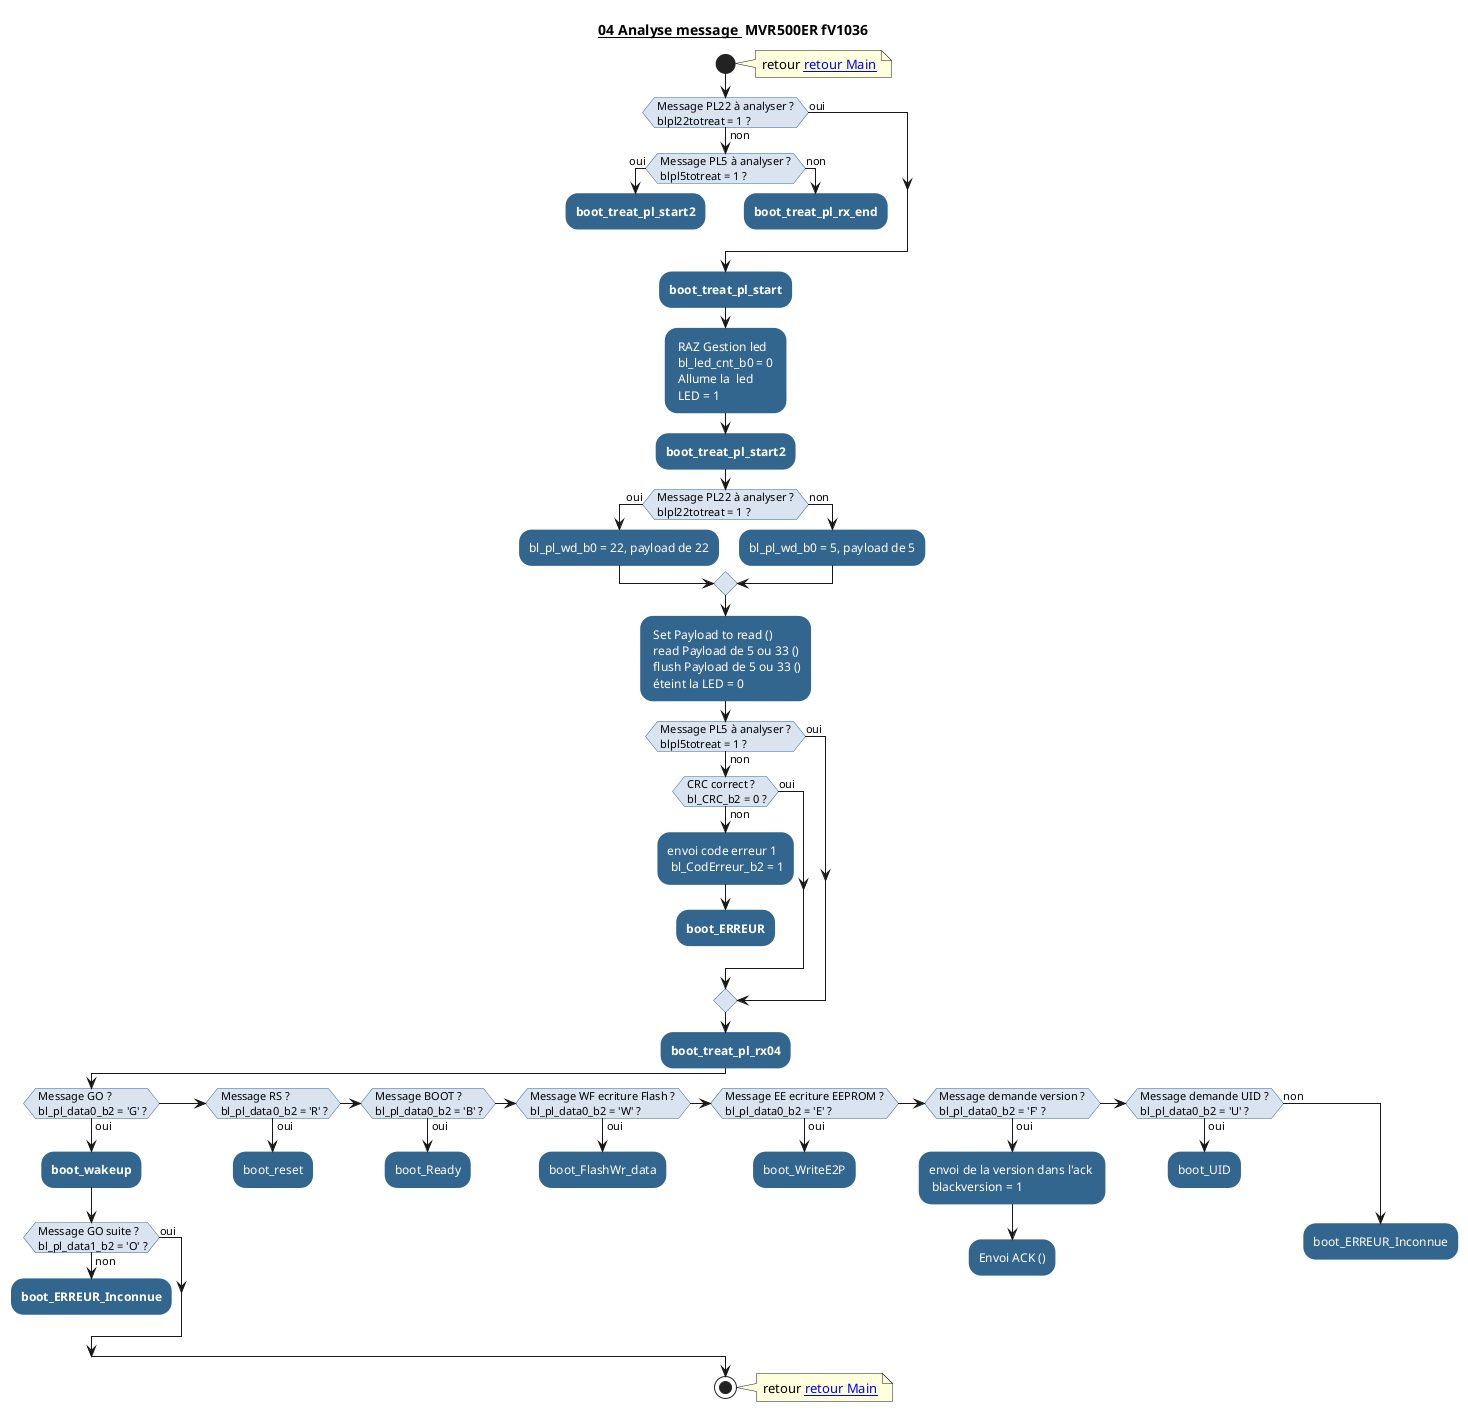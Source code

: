 {
  "sha1": "qv8ts7883o0swr5x10swfbz6rlvgdiv",
  "insertion": {
    "when": "2024-06-04T17:28:42.934Z",
    "user": "plantuml@gmail.com"
  }
}
@startuml

skinparam activity {
  BackgroundColor #33668E
  BorderColor #33668E
  FontColor white
  FontName arial
}

skinparam activityDiamond {
  BackgroundColor #dae4f1
  BorderColor #33668E
  FontColor black
  FontName arial
}

skinparam partition {
  BackgroundColor OldLace  
}

title __<b>04 Analyse message </b>__ MVR500ER fV1036
	    
start
note right:retour [[BootMain.svg retour Main]]

if ( Message PL22 à analyser ? \n blpl22totreat = 1 ?) then (oui)
else (non)
    if ( Message PL5 à analyser ? \n blpl5totreat = 1 ?) then (oui)
        :**boot_treat_pl_start2**;
        detach
    else (non)
        :**boot_treat_pl_rx_end**;
        detach
    endif
endif
:**boot_treat_pl_start**;
: RAZ Gestion led \n bl_led_cnt_b0 = 0 \n Allume la  led \n LED = 1;
:**boot_treat_pl_start2**;

if ( Message PL22 à analyser ? \n blpl22totreat = 1 ?) then (oui)
    :bl_pl_wd_b0 = 22, payload de 22;
else (non)
    :bl_pl_wd_b0 = 5, payload de 5;
endif
: Set Payload to read ()\n read Payload de 5 ou 33 ()\n flush Payload de 5 ou 33 ()\n éteint la LED = 0;

if ( Message PL5 à analyser ? \n blpl5totreat = 1 ?) then (oui)
else (non)
    if ( CRC correct ? \n bl_CRC_b2 = 0 ?) then (oui)
    else (non)
        :envoi code erreur 1\n bl_CodErreur_b2 = 1;
        :**boot_ERREUR**;
        detach
    endif
endif

:**boot_treat_pl_rx04**;

if ( Message GO ? \n bl_pl_data0_b2 = 'G' ?) then (oui)
    :**boot_wakeup**;
    if ( Message GO suite ? \n bl_pl_data1_b2 = 'O' ?) then (oui)
    else (non)
        :**boot_ERREUR_Inconnue**;
        detach
    endif
    
    detach
elseif ( Message RS ? \n bl_pl_data0_b2 = 'R' ?) then (oui)
    :boot_reset;
    detach
elseif ( Message BOOT ? \n bl_pl_data0_b2 = 'B' ?) then (oui)
    :boot_Ready;
    detach
elseif ( Message WF ecriture Flash ? \n bl_pl_data0_b2 = 'W' ?) then (oui)
    :boot_FlashWr_data;
    detach
elseif ( Message EE ecriture EEPROM ? \n bl_pl_data0_b2 = 'E' ?) then (oui)
    :boot_WriteE2P;
    detach
elseif ( Message demande version ? \n bl_pl_data0_b2 = 'F' ?) then (oui)
    :envoi de la version dans l'ack \n blackversion = 1;
    :Envoi ACK ();
    detach
elseif ( Message demande UID ? \n bl_pl_data0_b2 = 'U' ?) then (oui)
    :boot_UID;
    detach
else (non)
    :boot_ERREUR_Inconnue;
    detach
endif

stop
note right:retour [[BootMain.svg retour Main]]

@enduml

